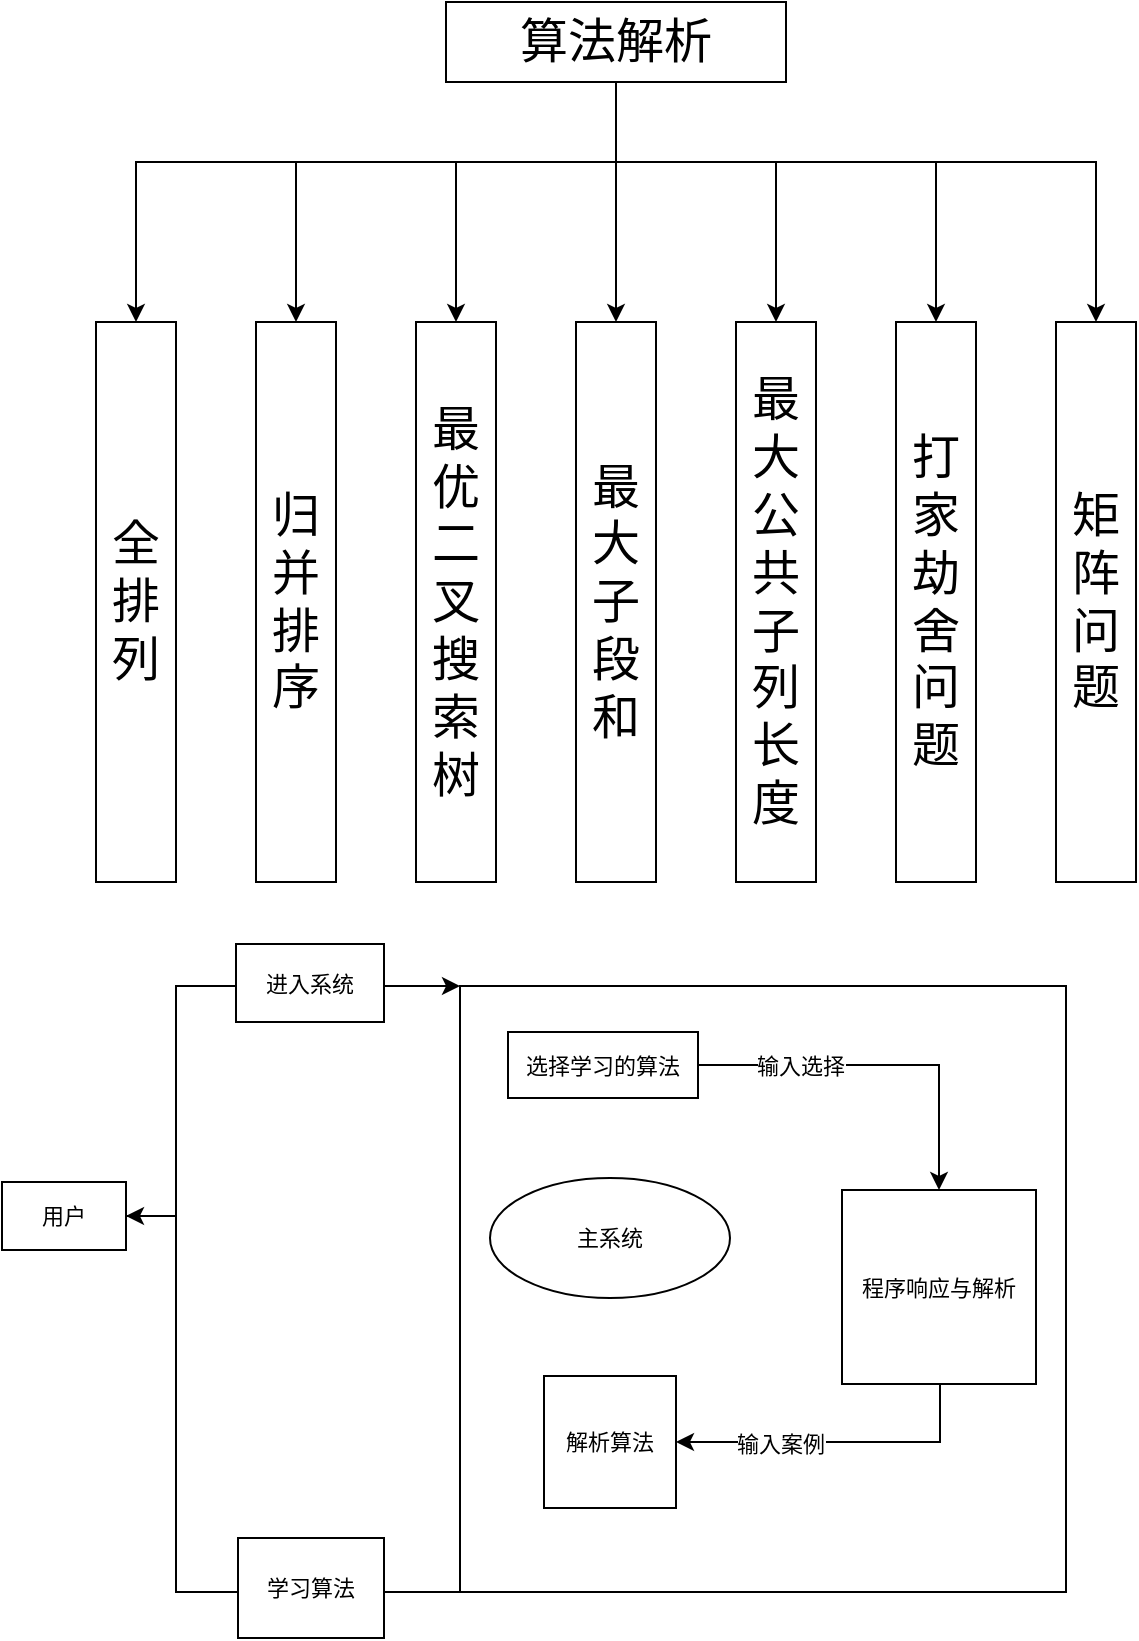 <mxfile version="20.0.3" type="device"><diagram id="rR7B5xn2mme9VYGkI-t_" name="Page-1"><mxGraphModel dx="792" dy="427" grid="0" gridSize="10" guides="1" tooltips="1" connect="1" arrows="1" fold="1" page="1" pageScale="1" pageWidth="827" pageHeight="1169" math="0" shadow="0"><root><mxCell id="0"/><mxCell id="1" parent="0"/><mxCell id="mt6UpxbGmHb6AvQt2FDE-1" value="&lt;font style=&quot;font-size: 24px;&quot;&gt;算法解析&lt;/font&gt;" style="rounded=0;whiteSpace=wrap;html=1;" vertex="1" parent="1"><mxGeometry x="335" y="40" width="170" height="40" as="geometry"/></mxCell><mxCell id="mt6UpxbGmHb6AvQt2FDE-4" value="全排列" style="rounded=0;whiteSpace=wrap;html=1;fontSize=24;" vertex="1" parent="1"><mxGeometry x="160" y="200" width="40" height="280" as="geometry"/></mxCell><mxCell id="mt6UpxbGmHb6AvQt2FDE-5" value="归并排序" style="rounded=0;whiteSpace=wrap;html=1;fontSize=24;" vertex="1" parent="1"><mxGeometry x="240" y="200" width="40" height="280" as="geometry"/></mxCell><mxCell id="mt6UpxbGmHb6AvQt2FDE-6" value="最优二叉搜索树" style="rounded=0;whiteSpace=wrap;html=1;fontSize=24;" vertex="1" parent="1"><mxGeometry x="320" y="200" width="40" height="280" as="geometry"/></mxCell><mxCell id="mt6UpxbGmHb6AvQt2FDE-7" value="最大子段和" style="rounded=0;whiteSpace=wrap;html=1;fontSize=24;" vertex="1" parent="1"><mxGeometry x="400" y="200" width="40" height="280" as="geometry"/></mxCell><mxCell id="mt6UpxbGmHb6AvQt2FDE-8" value="最大公共子列长度" style="rounded=0;whiteSpace=wrap;html=1;fontSize=24;" vertex="1" parent="1"><mxGeometry x="480" y="200" width="40" height="280" as="geometry"/></mxCell><mxCell id="mt6UpxbGmHb6AvQt2FDE-9" value="打家劫舍问题" style="rounded=0;whiteSpace=wrap;html=1;fontSize=24;" vertex="1" parent="1"><mxGeometry x="560" y="200" width="40" height="280" as="geometry"/></mxCell><mxCell id="mt6UpxbGmHb6AvQt2FDE-10" value="矩阵问题" style="rounded=0;whiteSpace=wrap;html=1;fontSize=24;" vertex="1" parent="1"><mxGeometry x="640" y="200" width="40" height="280" as="geometry"/></mxCell><mxCell id="mt6UpxbGmHb6AvQt2FDE-13" value="" style="edgeStyle=segmentEdgeStyle;endArrow=classic;html=1;rounded=0;fontSize=24;exitX=0.5;exitY=1;exitDx=0;exitDy=0;entryX=0.5;entryY=0;entryDx=0;entryDy=0;" edge="1" parent="1" source="mt6UpxbGmHb6AvQt2FDE-1" target="mt6UpxbGmHb6AvQt2FDE-4"><mxGeometry width="50" height="50" relative="1" as="geometry"><mxPoint x="240" y="120" as="sourcePoint"/><mxPoint x="290" y="70" as="targetPoint"/><Array as="points"><mxPoint x="420" y="120"/><mxPoint x="180" y="120"/></Array></mxGeometry></mxCell><mxCell id="mt6UpxbGmHb6AvQt2FDE-14" value="" style="edgeStyle=segmentEdgeStyle;endArrow=classic;html=1;rounded=0;fontSize=24;exitX=0.5;exitY=1;exitDx=0;exitDy=0;entryX=0.5;entryY=0;entryDx=0;entryDy=0;" edge="1" parent="1" source="mt6UpxbGmHb6AvQt2FDE-1" target="mt6UpxbGmHb6AvQt2FDE-5"><mxGeometry width="50" height="50" relative="1" as="geometry"><mxPoint x="340" y="330" as="sourcePoint"/><mxPoint x="390" y="280" as="targetPoint"/><Array as="points"><mxPoint x="420" y="120"/><mxPoint x="260" y="120"/></Array></mxGeometry></mxCell><mxCell id="mt6UpxbGmHb6AvQt2FDE-15" value="" style="edgeStyle=segmentEdgeStyle;endArrow=classic;html=1;rounded=0;fontSize=24;exitX=0.5;exitY=1;exitDx=0;exitDy=0;entryX=0.5;entryY=0;entryDx=0;entryDy=0;" edge="1" parent="1" source="mt6UpxbGmHb6AvQt2FDE-1" target="mt6UpxbGmHb6AvQt2FDE-6"><mxGeometry width="50" height="50" relative="1" as="geometry"><mxPoint x="340" y="330" as="sourcePoint"/><mxPoint x="390" y="280" as="targetPoint"/><Array as="points"><mxPoint x="420" y="120"/><mxPoint x="340" y="120"/></Array></mxGeometry></mxCell><mxCell id="mt6UpxbGmHb6AvQt2FDE-16" value="" style="edgeStyle=segmentEdgeStyle;endArrow=classic;html=1;rounded=0;fontSize=24;entryX=0.5;entryY=0;entryDx=0;entryDy=0;" edge="1" parent="1" target="mt6UpxbGmHb6AvQt2FDE-7"><mxGeometry width="50" height="50" relative="1" as="geometry"><mxPoint x="430" y="80" as="sourcePoint"/><mxPoint x="390" y="280" as="targetPoint"/></mxGeometry></mxCell><mxCell id="mt6UpxbGmHb6AvQt2FDE-17" value="" style="edgeStyle=segmentEdgeStyle;endArrow=classic;html=1;rounded=0;fontSize=24;entryX=0.5;entryY=0;entryDx=0;entryDy=0;" edge="1" parent="1" target="mt6UpxbGmHb6AvQt2FDE-8"><mxGeometry width="50" height="50" relative="1" as="geometry"><mxPoint x="420" y="80" as="sourcePoint"/><mxPoint x="390" y="280" as="targetPoint"/><Array as="points"><mxPoint x="420" y="120"/><mxPoint x="500" y="120"/></Array></mxGeometry></mxCell><mxCell id="mt6UpxbGmHb6AvQt2FDE-18" value="" style="edgeStyle=segmentEdgeStyle;endArrow=classic;html=1;rounded=0;fontSize=24;exitX=0.5;exitY=1;exitDx=0;exitDy=0;entryX=0.5;entryY=0;entryDx=0;entryDy=0;" edge="1" parent="1" source="mt6UpxbGmHb6AvQt2FDE-1" target="mt6UpxbGmHb6AvQt2FDE-9"><mxGeometry width="50" height="50" relative="1" as="geometry"><mxPoint x="340" y="330" as="sourcePoint"/><mxPoint x="390" y="280" as="targetPoint"/><Array as="points"><mxPoint x="420" y="120"/><mxPoint x="580" y="120"/></Array></mxGeometry></mxCell><mxCell id="mt6UpxbGmHb6AvQt2FDE-19" value="" style="edgeStyle=segmentEdgeStyle;endArrow=classic;html=1;rounded=0;fontSize=24;entryX=0.5;entryY=0;entryDx=0;entryDy=0;" edge="1" parent="1" target="mt6UpxbGmHb6AvQt2FDE-10"><mxGeometry width="50" height="50" relative="1" as="geometry"><mxPoint x="420" y="80" as="sourcePoint"/><mxPoint x="390" y="280" as="targetPoint"/><Array as="points"><mxPoint x="420" y="120"/><mxPoint x="660" y="120"/></Array></mxGeometry></mxCell><mxCell id="mt6UpxbGmHb6AvQt2FDE-24" style="edgeStyle=orthogonalEdgeStyle;rounded=0;orthogonalLoop=1;jettySize=auto;html=1;exitX=1;exitY=0;exitDx=0;exitDy=0;entryX=0;entryY=0;entryDx=0;entryDy=0;fontSize=11;" edge="1" parent="1" source="mt6UpxbGmHb6AvQt2FDE-22" target="mt6UpxbGmHb6AvQt2FDE-23"><mxGeometry relative="1" as="geometry"><Array as="points"><mxPoint x="175" y="647"/><mxPoint x="200" y="647"/><mxPoint x="200" y="532"/></Array></mxGeometry></mxCell><mxCell id="mt6UpxbGmHb6AvQt2FDE-22" value="用户" style="rounded=0;whiteSpace=wrap;html=1;fontSize=11;" vertex="1" parent="1"><mxGeometry x="113" y="630" width="62" height="34" as="geometry"/></mxCell><mxCell id="mt6UpxbGmHb6AvQt2FDE-32" style="edgeStyle=orthogonalEdgeStyle;rounded=0;orthogonalLoop=1;jettySize=auto;html=1;exitX=0;exitY=1;exitDx=0;exitDy=0;entryX=1;entryY=0.5;entryDx=0;entryDy=0;fontSize=11;" edge="1" parent="1" source="mt6UpxbGmHb6AvQt2FDE-23" target="mt6UpxbGmHb6AvQt2FDE-22"><mxGeometry relative="1" as="geometry"><Array as="points"><mxPoint x="200" y="835"/><mxPoint x="200" y="647"/></Array></mxGeometry></mxCell><mxCell id="mt6UpxbGmHb6AvQt2FDE-23" value="" style="whiteSpace=wrap;html=1;aspect=fixed;fontSize=11;" vertex="1" parent="1"><mxGeometry x="342" y="532" width="303" height="303" as="geometry"/></mxCell><mxCell id="mt6UpxbGmHb6AvQt2FDE-25" value="进入系统" style="rounded=0;whiteSpace=wrap;html=1;fontSize=11;" vertex="1" parent="1"><mxGeometry x="230" y="511" width="74" height="39" as="geometry"/></mxCell><mxCell id="mt6UpxbGmHb6AvQt2FDE-37" style="edgeStyle=orthogonalEdgeStyle;rounded=0;orthogonalLoop=1;jettySize=auto;html=1;exitX=1;exitY=0.5;exitDx=0;exitDy=0;entryX=0.5;entryY=0;entryDx=0;entryDy=0;fontSize=11;" edge="1" parent="1" source="mt6UpxbGmHb6AvQt2FDE-26" target="mt6UpxbGmHb6AvQt2FDE-27"><mxGeometry relative="1" as="geometry"/></mxCell><mxCell id="mt6UpxbGmHb6AvQt2FDE-39" value="输入选择" style="edgeLabel;html=1;align=center;verticalAlign=middle;resizable=0;points=[];fontSize=11;" vertex="1" connectable="0" parent="mt6UpxbGmHb6AvQt2FDE-37"><mxGeometry x="-0.443" y="-2" relative="1" as="geometry"><mxPoint y="-2" as="offset"/></mxGeometry></mxCell><mxCell id="mt6UpxbGmHb6AvQt2FDE-26" value="选择学习的算法" style="rounded=0;whiteSpace=wrap;html=1;fontSize=11;" vertex="1" parent="1"><mxGeometry x="366" y="555" width="95" height="33" as="geometry"/></mxCell><mxCell id="mt6UpxbGmHb6AvQt2FDE-36" style="edgeStyle=orthogonalEdgeStyle;rounded=0;orthogonalLoop=1;jettySize=auto;html=1;exitX=0;exitY=1;exitDx=0;exitDy=0;entryX=1;entryY=0.5;entryDx=0;entryDy=0;fontSize=11;" edge="1" parent="1" source="mt6UpxbGmHb6AvQt2FDE-27" target="mt6UpxbGmHb6AvQt2FDE-28"><mxGeometry relative="1" as="geometry"><Array as="points"><mxPoint x="582" y="731"/><mxPoint x="582" y="760"/></Array></mxGeometry></mxCell><mxCell id="mt6UpxbGmHb6AvQt2FDE-38" value="输入案例" style="edgeLabel;html=1;align=center;verticalAlign=middle;resizable=0;points=[];fontSize=11;" vertex="1" connectable="0" parent="mt6UpxbGmHb6AvQt2FDE-36"><mxGeometry x="0.507" y="1" relative="1" as="geometry"><mxPoint as="offset"/></mxGeometry></mxCell><mxCell id="mt6UpxbGmHb6AvQt2FDE-27" value="程序响应与解析" style="whiteSpace=wrap;html=1;aspect=fixed;fontSize=11;" vertex="1" parent="1"><mxGeometry x="533" y="634" width="97" height="97" as="geometry"/></mxCell><mxCell id="mt6UpxbGmHb6AvQt2FDE-28" value="解析算法" style="whiteSpace=wrap;html=1;aspect=fixed;fontSize=11;" vertex="1" parent="1"><mxGeometry x="384" y="727" width="66" height="66" as="geometry"/></mxCell><mxCell id="mt6UpxbGmHb6AvQt2FDE-31" value="学习算法" style="rounded=0;whiteSpace=wrap;html=1;fontSize=11;gradientColor=none;" vertex="1" parent="1"><mxGeometry x="231" y="808" width="73" height="50" as="geometry"/></mxCell><mxCell id="mt6UpxbGmHb6AvQt2FDE-41" value="主系统" style="ellipse;whiteSpace=wrap;html=1;fontSize=11;gradientColor=none;" vertex="1" parent="1"><mxGeometry x="357" y="628" width="120" height="60" as="geometry"/></mxCell></root></mxGraphModel></diagram></mxfile>